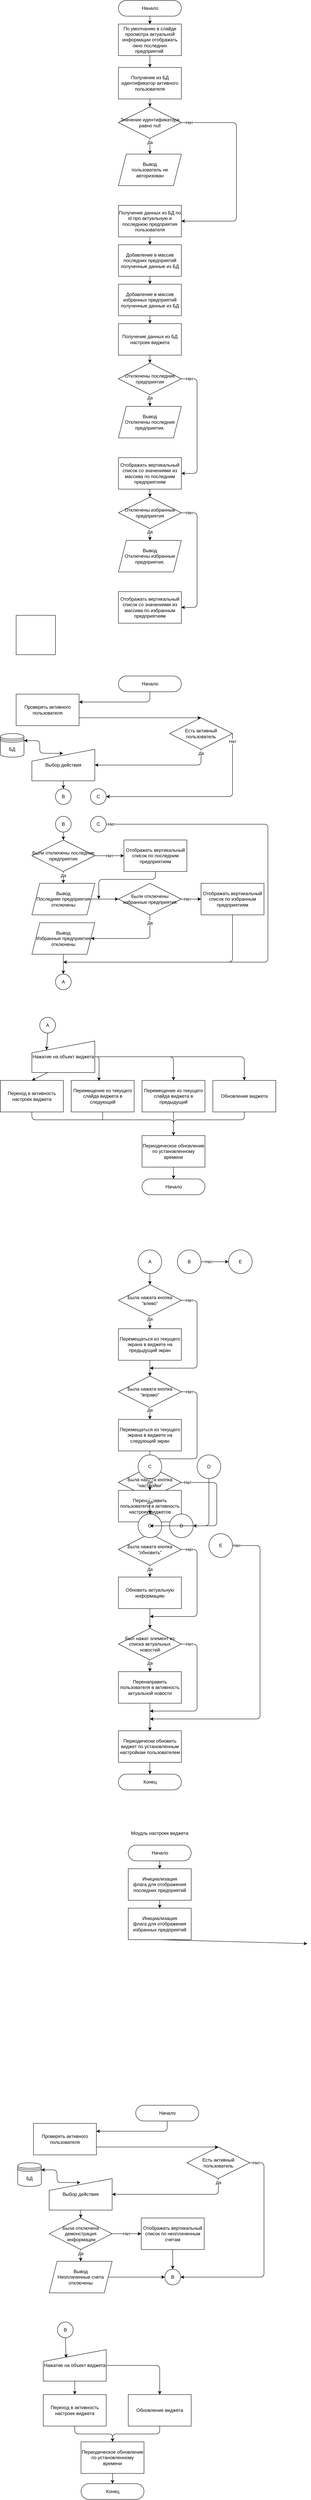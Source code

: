 <mxfile version="14.6.6" type="github">
  <diagram id="v8FJ9KeOEFhYo0yKaHKQ" name="Page-1">
    <mxGraphModel dx="1278" dy="580" grid="1" gridSize="10" guides="1" tooltips="1" connect="1" arrows="1" fold="1" page="1" pageScale="1" pageWidth="827" pageHeight="1169" math="0" shadow="0">
      <root>
        <mxCell id="0" />
        <mxCell id="1" parent="0" />
        <mxCell id="jtxJzJimyHoa9bIYIyS_-1" value="Начало" style="html=1;dashed=0;whitespace=wrap;shape=mxgraph.dfd.start" parent="1" vertex="1">
          <mxGeometry x="320" y="40" width="160" height="40" as="geometry" />
        </mxCell>
        <mxCell id="jtxJzJimyHoa9bIYIyS_-3" value="" style="endArrow=classic;html=1;exitX=0.5;exitY=0.5;exitDx=0;exitDy=20;exitPerimeter=0;entryX=0.5;entryY=0;entryDx=0;entryDy=0;" parent="1" source="jtxJzJimyHoa9bIYIyS_-1" target="jtxJzJimyHoa9bIYIyS_-17" edge="1">
          <mxGeometry width="50" height="50" relative="1" as="geometry">
            <mxPoint x="390" y="220" as="sourcePoint" />
            <mxPoint x="400" y="130" as="targetPoint" />
          </mxGeometry>
        </mxCell>
        <mxCell id="jtxJzJimyHoa9bIYIyS_-4" value="Получение из БД идентификатор активного пользователя" style="rounded=0;whiteSpace=wrap;html=1;" parent="1" vertex="1">
          <mxGeometry x="320" y="210" width="160" height="80" as="geometry" />
        </mxCell>
        <mxCell id="jtxJzJimyHoa9bIYIyS_-5" value="Значение идентификатора равно null" style="rhombus;whiteSpace=wrap;html=1;" parent="1" vertex="1">
          <mxGeometry x="320" y="310" width="160" height="80" as="geometry" />
        </mxCell>
        <mxCell id="jtxJzJimyHoa9bIYIyS_-6" value="" style="endArrow=classic;html=1;exitX=0.5;exitY=1;exitDx=0;exitDy=0;entryX=0.5;entryY=0;entryDx=0;entryDy=0;" parent="1" source="jtxJzJimyHoa9bIYIyS_-4" target="jtxJzJimyHoa9bIYIyS_-5" edge="1">
          <mxGeometry width="50" height="50" relative="1" as="geometry">
            <mxPoint x="390" y="320" as="sourcePoint" />
            <mxPoint x="440" y="270" as="targetPoint" />
          </mxGeometry>
        </mxCell>
        <mxCell id="jtxJzJimyHoa9bIYIyS_-15" value="" style="endArrow=classic;html=1;exitX=0.5;exitY=1;exitDx=0;exitDy=0;entryX=0.5;entryY=0;entryDx=0;entryDy=0;" parent="1" source="jtxJzJimyHoa9bIYIyS_-5" target="jtxJzJimyHoa9bIYIyS_-20" edge="1">
          <mxGeometry relative="1" as="geometry">
            <mxPoint x="460" y="420" as="sourcePoint" />
            <mxPoint x="400" y="430" as="targetPoint" />
          </mxGeometry>
        </mxCell>
        <mxCell id="jtxJzJimyHoa9bIYIyS_-16" value="Да" style="edgeLabel;resizable=0;html=1;align=center;verticalAlign=middle;" parent="jtxJzJimyHoa9bIYIyS_-15" connectable="0" vertex="1">
          <mxGeometry relative="1" as="geometry">
            <mxPoint y="-10" as="offset" />
          </mxGeometry>
        </mxCell>
        <mxCell id="jtxJzJimyHoa9bIYIyS_-17" value="По умолчанию в слайде просмотра актуальной информации отображать окно последних предприятий&amp;nbsp;" style="rounded=0;whiteSpace=wrap;html=1;" parent="1" vertex="1">
          <mxGeometry x="320" y="100" width="160" height="80" as="geometry" />
        </mxCell>
        <mxCell id="jtxJzJimyHoa9bIYIyS_-18" value="" style="endArrow=classic;html=1;exitX=0.5;exitY=1;exitDx=0;exitDy=0;entryX=0.5;entryY=0;entryDx=0;entryDy=0;" parent="1" source="jtxJzJimyHoa9bIYIyS_-17" target="jtxJzJimyHoa9bIYIyS_-4" edge="1">
          <mxGeometry width="50" height="50" relative="1" as="geometry">
            <mxPoint x="390" y="280" as="sourcePoint" />
            <mxPoint x="440" y="230" as="targetPoint" />
          </mxGeometry>
        </mxCell>
        <mxCell id="jtxJzJimyHoa9bIYIyS_-20" value="Вывод&lt;br&gt;пользователь не авторизован" style="shape=parallelogram;perimeter=parallelogramPerimeter;whiteSpace=wrap;html=1;fixedSize=1;" parent="1" vertex="1">
          <mxGeometry x="320" y="430" width="160" height="80" as="geometry" />
        </mxCell>
        <mxCell id="jtxJzJimyHoa9bIYIyS_-21" value="Нет" style="endArrow=classic;html=1;exitX=1;exitY=0.5;exitDx=0;exitDy=0;entryX=1;entryY=0.5;entryDx=0;entryDy=0;" parent="1" source="jtxJzJimyHoa9bIYIyS_-5" target="jtxJzJimyHoa9bIYIyS_-22" edge="1">
          <mxGeometry x="-0.924" width="50" height="50" relative="1" as="geometry">
            <mxPoint x="620" y="330" as="sourcePoint" />
            <mxPoint x="500" y="610" as="targetPoint" />
            <Array as="points">
              <mxPoint x="620" y="350" />
              <mxPoint x="620" y="600" />
            </Array>
            <mxPoint as="offset" />
          </mxGeometry>
        </mxCell>
        <mxCell id="jtxJzJimyHoa9bIYIyS_-22" value="Получение данных из БД по id про актуальную и последнюю предприятия пользователя" style="rounded=0;whiteSpace=wrap;html=1;" parent="1" vertex="1">
          <mxGeometry x="320" y="560" width="160" height="80" as="geometry" />
        </mxCell>
        <mxCell id="jtxJzJimyHoa9bIYIyS_-23" value="Добавление в массив последних предприятий полученные данные из БД" style="rounded=0;whiteSpace=wrap;html=1;" parent="1" vertex="1">
          <mxGeometry x="320" y="660" width="160" height="80" as="geometry" />
        </mxCell>
        <mxCell id="jtxJzJimyHoa9bIYIyS_-24" value="" style="endArrow=classic;html=1;exitX=0.5;exitY=1;exitDx=0;exitDy=0;entryX=0.5;entryY=0;entryDx=0;entryDy=0;" parent="1" source="jtxJzJimyHoa9bIYIyS_-22" target="jtxJzJimyHoa9bIYIyS_-23" edge="1">
          <mxGeometry width="50" height="50" relative="1" as="geometry">
            <mxPoint x="390" y="730" as="sourcePoint" />
            <mxPoint x="440" y="680" as="targetPoint" />
          </mxGeometry>
        </mxCell>
        <mxCell id="jtxJzJimyHoa9bIYIyS_-25" value="Добавление в массив избранных предприятий полученные данные из БД" style="rounded=0;whiteSpace=wrap;html=1;" parent="1" vertex="1">
          <mxGeometry x="320" y="760" width="160" height="80" as="geometry" />
        </mxCell>
        <mxCell id="jtxJzJimyHoa9bIYIyS_-26" value="" style="endArrow=classic;html=1;exitX=0.5;exitY=1;exitDx=0;exitDy=0;entryX=0.5;entryY=0;entryDx=0;entryDy=0;" parent="1" source="jtxJzJimyHoa9bIYIyS_-23" target="jtxJzJimyHoa9bIYIyS_-25" edge="1">
          <mxGeometry width="50" height="50" relative="1" as="geometry">
            <mxPoint x="390" y="730" as="sourcePoint" />
            <mxPoint x="440" y="680" as="targetPoint" />
          </mxGeometry>
        </mxCell>
        <mxCell id="jtxJzJimyHoa9bIYIyS_-27" value="Получение данных из БД настроек виджета" style="rounded=0;whiteSpace=wrap;html=1;" parent="1" vertex="1">
          <mxGeometry x="320" y="860" width="160" height="80" as="geometry" />
        </mxCell>
        <mxCell id="jtxJzJimyHoa9bIYIyS_-28" value="" style="endArrow=classic;html=1;exitX=0.5;exitY=1;exitDx=0;exitDy=0;entryX=0.5;entryY=0;entryDx=0;entryDy=0;" parent="1" source="jtxJzJimyHoa9bIYIyS_-25" target="jtxJzJimyHoa9bIYIyS_-27" edge="1">
          <mxGeometry width="50" height="50" relative="1" as="geometry">
            <mxPoint x="390" y="820" as="sourcePoint" />
            <mxPoint x="440" y="770" as="targetPoint" />
          </mxGeometry>
        </mxCell>
        <mxCell id="jtxJzJimyHoa9bIYIyS_-29" value="Отключены последние предприятия" style="rhombus;whiteSpace=wrap;html=1;" parent="1" vertex="1">
          <mxGeometry x="320" y="960" width="160" height="80" as="geometry" />
        </mxCell>
        <mxCell id="jtxJzJimyHoa9bIYIyS_-30" value="" style="endArrow=classic;html=1;entryX=0.5;entryY=0;entryDx=0;entryDy=0;exitX=0.5;exitY=1;exitDx=0;exitDy=0;" parent="1" source="jtxJzJimyHoa9bIYIyS_-27" target="jtxJzJimyHoa9bIYIyS_-29" edge="1">
          <mxGeometry width="50" height="50" relative="1" as="geometry">
            <mxPoint x="390" y="920" as="sourcePoint" />
            <mxPoint x="440" y="870" as="targetPoint" />
          </mxGeometry>
        </mxCell>
        <mxCell id="jtxJzJimyHoa9bIYIyS_-31" value="Да" style="endArrow=classic;html=1;exitX=0.5;exitY=1;exitDx=0;exitDy=0;entryX=0.5;entryY=0;entryDx=0;entryDy=0;" parent="1" source="jtxJzJimyHoa9bIYIyS_-29" target="jtxJzJimyHoa9bIYIyS_-32" edge="1">
          <mxGeometry x="-0.5" width="50" height="50" relative="1" as="geometry">
            <mxPoint x="390" y="1120" as="sourcePoint" />
            <mxPoint x="400" y="1070" as="targetPoint" />
            <mxPoint as="offset" />
          </mxGeometry>
        </mxCell>
        <mxCell id="jtxJzJimyHoa9bIYIyS_-32" value="Вывод&lt;br&gt;Отключены последние предприятия." style="shape=parallelogram;perimeter=parallelogramPerimeter;whiteSpace=wrap;html=1;fixedSize=1;" parent="1" vertex="1">
          <mxGeometry x="320" y="1070" width="160" height="80" as="geometry" />
        </mxCell>
        <mxCell id="jtxJzJimyHoa9bIYIyS_-34" value="Нет" style="endArrow=classic;html=1;exitX=1;exitY=0.5;exitDx=0;exitDy=0;entryX=1;entryY=0.5;entryDx=0;entryDy=0;" parent="1" source="jtxJzJimyHoa9bIYIyS_-29" target="jtxJzJimyHoa9bIYIyS_-35" edge="1">
          <mxGeometry x="-0.875" width="50" height="50" relative="1" as="geometry">
            <mxPoint x="390" y="1200" as="sourcePoint" />
            <mxPoint x="570" y="1200" as="targetPoint" />
            <Array as="points">
              <mxPoint x="520" y="1000" />
              <mxPoint x="520" y="1240" />
            </Array>
            <mxPoint as="offset" />
          </mxGeometry>
        </mxCell>
        <mxCell id="jtxJzJimyHoa9bIYIyS_-35" value="Отображать вертикальный список со значениями из массива по последним предприятиям" style="rounded=0;whiteSpace=wrap;html=1;" parent="1" vertex="1">
          <mxGeometry x="320" y="1200" width="160" height="80" as="geometry" />
        </mxCell>
        <mxCell id="jtxJzJimyHoa9bIYIyS_-36" value="Отключены избранные предприятия" style="rhombus;whiteSpace=wrap;html=1;" parent="1" vertex="1">
          <mxGeometry x="320" y="1300" width="160" height="80" as="geometry" />
        </mxCell>
        <mxCell id="jtxJzJimyHoa9bIYIyS_-37" value="Да" style="endArrow=classic;html=1;exitX=0.5;exitY=1;exitDx=0;exitDy=0;entryX=0.5;entryY=0;entryDx=0;entryDy=0;" parent="1" source="jtxJzJimyHoa9bIYIyS_-36" target="jtxJzJimyHoa9bIYIyS_-38" edge="1">
          <mxGeometry x="-0.5" width="50" height="50" relative="1" as="geometry">
            <mxPoint x="384" y="1460" as="sourcePoint" />
            <mxPoint x="394" y="1410" as="targetPoint" />
            <mxPoint as="offset" />
          </mxGeometry>
        </mxCell>
        <mxCell id="jtxJzJimyHoa9bIYIyS_-38" value="Вывод&lt;br&gt;Отключены избранные предприятия." style="shape=parallelogram;perimeter=parallelogramPerimeter;whiteSpace=wrap;html=1;fixedSize=1;" parent="1" vertex="1">
          <mxGeometry x="320" y="1410" width="160" height="80" as="geometry" />
        </mxCell>
        <mxCell id="jtxJzJimyHoa9bIYIyS_-39" value="Нет" style="endArrow=classic;html=1;exitX=1;exitY=0.5;exitDx=0;exitDy=0;entryX=1;entryY=0.5;entryDx=0;entryDy=0;" parent="1" source="jtxJzJimyHoa9bIYIyS_-36" target="jtxJzJimyHoa9bIYIyS_-40" edge="1">
          <mxGeometry x="-0.875" width="50" height="50" relative="1" as="geometry">
            <mxPoint x="384" y="1540" as="sourcePoint" />
            <mxPoint x="564" y="1540" as="targetPoint" />
            <Array as="points">
              <mxPoint x="520" y="1340" />
              <mxPoint x="520" y="1580" />
            </Array>
            <mxPoint as="offset" />
          </mxGeometry>
        </mxCell>
        <mxCell id="jtxJzJimyHoa9bIYIyS_-40" value="Отображать вертикальный список со значениями из массива по избранным предприятиям" style="rounded=0;whiteSpace=wrap;html=1;" parent="1" vertex="1">
          <mxGeometry x="320" y="1540" width="160" height="80" as="geometry" />
        </mxCell>
        <mxCell id="jtxJzJimyHoa9bIYIyS_-42" value="" style="endArrow=classic;html=1;exitX=0.5;exitY=1;exitDx=0;exitDy=0;entryX=0.5;entryY=0;entryDx=0;entryDy=0;" parent="1" source="jtxJzJimyHoa9bIYIyS_-35" target="jtxJzJimyHoa9bIYIyS_-36" edge="1">
          <mxGeometry width="50" height="50" relative="1" as="geometry">
            <mxPoint x="390" y="1210" as="sourcePoint" />
            <mxPoint x="440" y="1160" as="targetPoint" />
          </mxGeometry>
        </mxCell>
        <mxCell id="ldOHBHb1seFjtn3JPX3D-1" value="Начало" style="html=1;dashed=0;whitespace=wrap;shape=mxgraph.dfd.start" parent="1" vertex="1">
          <mxGeometry x="320" y="1754" width="160" height="40" as="geometry" />
        </mxCell>
        <mxCell id="ldOHBHb1seFjtn3JPX3D-2" value="" style="endArrow=classic;html=1;exitX=0.5;exitY=0.5;exitDx=0;exitDy=20;exitPerimeter=0;entryX=1;entryY=0.25;entryDx=0;entryDy=0;" parent="1" source="ldOHBHb1seFjtn3JPX3D-1" target="ldOHBHb1seFjtn3JPX3D-3" edge="1">
          <mxGeometry width="50" height="50" relative="1" as="geometry">
            <mxPoint x="390" y="2040" as="sourcePoint" />
            <mxPoint x="400" y="1820" as="targetPoint" />
            <Array as="points">
              <mxPoint x="400" y="1820" />
            </Array>
          </mxGeometry>
        </mxCell>
        <mxCell id="ldOHBHb1seFjtn3JPX3D-3" value="Проверять активного пользователя" style="rounded=0;whiteSpace=wrap;html=1;" parent="1" vertex="1">
          <mxGeometry x="60" y="1800" width="160" height="80" as="geometry" />
        </mxCell>
        <mxCell id="ldOHBHb1seFjtn3JPX3D-4" value="Есть активный пользователь" style="rhombus;whiteSpace=wrap;html=1;" parent="1" vertex="1">
          <mxGeometry x="450" y="1860" width="160" height="80" as="geometry" />
        </mxCell>
        <mxCell id="ldOHBHb1seFjtn3JPX3D-5" value="" style="endArrow=classic;html=1;exitX=1;exitY=0.75;exitDx=0;exitDy=0;entryX=0.5;entryY=0;entryDx=0;entryDy=0;" parent="1" source="ldOHBHb1seFjtn3JPX3D-3" target="ldOHBHb1seFjtn3JPX3D-4" edge="1">
          <mxGeometry width="50" height="50" relative="1" as="geometry">
            <mxPoint x="350" y="2020" as="sourcePoint" />
            <mxPoint x="400" y="1970" as="targetPoint" />
          </mxGeometry>
        </mxCell>
        <mxCell id="ldOHBHb1seFjtn3JPX3D-6" value="Да" style="endArrow=classic;html=1;exitX=0.5;exitY=1;exitDx=0;exitDy=0;entryX=1;entryY=0.5;entryDx=0;entryDy=0;" parent="1" source="ldOHBHb1seFjtn3JPX3D-4" target="ldOHBHb1seFjtn3JPX3D-86" edge="1">
          <mxGeometry x="-0.935" width="50" height="50" relative="1" as="geometry">
            <mxPoint x="350" y="2120" as="sourcePoint" />
            <mxPoint x="530" y="1970" as="targetPoint" />
            <Array as="points">
              <mxPoint x="530" y="1980" />
            </Array>
            <mxPoint as="offset" />
          </mxGeometry>
        </mxCell>
        <mxCell id="ldOHBHb1seFjtn3JPX3D-14" value="Была нажата кнопка &quot;влево&quot;" style="rhombus;whiteSpace=wrap;html=1;" parent="1" vertex="1">
          <mxGeometry x="320" y="3298" width="160" height="80" as="geometry" />
        </mxCell>
        <mxCell id="ldOHBHb1seFjtn3JPX3D-17" value="Да" style="endArrow=classic;html=1;exitX=0.5;exitY=1;exitDx=0;exitDy=0;entryX=0.5;entryY=0;entryDx=0;entryDy=0;" parent="1" source="ldOHBHb1seFjtn3JPX3D-14" target="ldOHBHb1seFjtn3JPX3D-18" edge="1">
          <mxGeometry x="-0.6" width="50" height="50" relative="1" as="geometry">
            <mxPoint x="410" y="3280" as="sourcePoint" />
            <mxPoint x="400" y="3410" as="targetPoint" />
            <mxPoint as="offset" />
          </mxGeometry>
        </mxCell>
        <mxCell id="ldOHBHb1seFjtn3JPX3D-18" value="Перемещаться из текущего экрана в виджете на предыдущий экран" style="rounded=0;whiteSpace=wrap;html=1;" parent="1" vertex="1">
          <mxGeometry x="320" y="3410" width="160" height="80" as="geometry" />
        </mxCell>
        <mxCell id="ldOHBHb1seFjtn3JPX3D-20" value="Нет" style="endArrow=classic;html=1;exitX=1;exitY=0.5;exitDx=0;exitDy=0;" parent="1" source="ldOHBHb1seFjtn3JPX3D-14" edge="1">
          <mxGeometry x="-0.883" width="50" height="50" relative="1" as="geometry">
            <mxPoint x="350" y="3610" as="sourcePoint" />
            <mxPoint x="400" y="3510" as="targetPoint" />
            <Array as="points">
              <mxPoint x="520" y="3338" />
              <mxPoint x="520" y="3510" />
            </Array>
            <mxPoint as="offset" />
          </mxGeometry>
        </mxCell>
        <mxCell id="ldOHBHb1seFjtn3JPX3D-21" value="" style="endArrow=classic;html=1;exitX=0.5;exitY=1;exitDx=0;exitDy=0;entryX=0.5;entryY=0;entryDx=0;entryDy=0;" parent="1" source="ldOHBHb1seFjtn3JPX3D-18" target="ldOHBHb1seFjtn3JPX3D-22" edge="1">
          <mxGeometry width="50" height="50" relative="1" as="geometry">
            <mxPoint x="350" y="3610" as="sourcePoint" />
            <mxPoint x="400" y="3540" as="targetPoint" />
          </mxGeometry>
        </mxCell>
        <mxCell id="ldOHBHb1seFjtn3JPX3D-22" value="Была нажата кнопка &quot;вправо&quot;" style="rhombus;whiteSpace=wrap;html=1;" parent="1" vertex="1">
          <mxGeometry x="320" y="3530" width="160" height="80" as="geometry" />
        </mxCell>
        <mxCell id="ldOHBHb1seFjtn3JPX3D-23" value="Да" style="endArrow=classic;html=1;exitX=0.5;exitY=1;exitDx=0;exitDy=0;entryX=0.5;entryY=0;entryDx=0;entryDy=0;" parent="1" source="ldOHBHb1seFjtn3JPX3D-22" target="ldOHBHb1seFjtn3JPX3D-24" edge="1">
          <mxGeometry x="-0.6" width="50" height="50" relative="1" as="geometry">
            <mxPoint x="410" y="3388" as="sourcePoint" />
            <mxPoint x="400" y="3640" as="targetPoint" />
            <mxPoint as="offset" />
          </mxGeometry>
        </mxCell>
        <mxCell id="ldOHBHb1seFjtn3JPX3D-24" value="Перемещаться из текущего экрана в виджете на следующий экран" style="rounded=0;whiteSpace=wrap;html=1;" parent="1" vertex="1">
          <mxGeometry x="320" y="3640" width="160" height="80" as="geometry" />
        </mxCell>
        <mxCell id="ldOHBHb1seFjtn3JPX3D-25" value="Нет" style="endArrow=classic;html=1;exitX=1;exitY=0.5;exitDx=0;exitDy=0;" parent="1" source="ldOHBHb1seFjtn3JPX3D-22" edge="1">
          <mxGeometry x="-0.883" width="50" height="50" relative="1" as="geometry">
            <mxPoint x="494" y="3690" as="sourcePoint" />
            <mxPoint x="400" y="3740" as="targetPoint" />
            <Array as="points">
              <mxPoint x="520" y="3570" />
              <mxPoint x="520" y="3740" />
            </Array>
            <mxPoint as="offset" />
          </mxGeometry>
        </mxCell>
        <mxCell id="ldOHBHb1seFjtn3JPX3D-26" value="" style="endArrow=classic;html=1;exitX=0.5;exitY=1;exitDx=0;exitDy=0;entryX=0.5;entryY=0;entryDx=0;entryDy=0;" parent="1" source="ldOHBHb1seFjtn3JPX3D-24" target="ldOHBHb1seFjtn3JPX3D-27" edge="1">
          <mxGeometry width="50" height="50" relative="1" as="geometry">
            <mxPoint x="414" y="3830" as="sourcePoint" />
            <mxPoint x="400" y="3760" as="targetPoint" />
          </mxGeometry>
        </mxCell>
        <mxCell id="ldOHBHb1seFjtn3JPX3D-27" value="Была нажата кнопка &quot;настройки&quot;" style="rhombus;whiteSpace=wrap;html=1;" parent="1" vertex="1">
          <mxGeometry x="320" y="3760" width="160" height="80" as="geometry" />
        </mxCell>
        <mxCell id="ldOHBHb1seFjtn3JPX3D-28" value="Да" style="endArrow=classic;html=1;entryX=0.5;entryY=0;entryDx=0;entryDy=0;exitX=0.5;exitY=1;exitDx=0;exitDy=0;" parent="1" source="ldOHBHb1seFjtn3JPX3D-71" target="ldOHBHb1seFjtn3JPX3D-29" edge="1">
          <mxGeometry x="-0.5" width="50" height="50" relative="1" as="geometry">
            <mxPoint x="400" y="3750" as="sourcePoint" />
            <mxPoint x="400" y="3600" as="targetPoint" />
            <mxPoint as="offset" />
          </mxGeometry>
        </mxCell>
        <mxCell id="ldOHBHb1seFjtn3JPX3D-29" value="Перенаправить пользователя в активность настроек виджетов" style="rounded=0;whiteSpace=wrap;html=1;" parent="1" vertex="1">
          <mxGeometry x="320" y="3820" width="160" height="80" as="geometry" />
        </mxCell>
        <mxCell id="ldOHBHb1seFjtn3JPX3D-30" value="Нет" style="endArrow=classic;html=1;exitX=1;exitY=0.5;exitDx=0;exitDy=0;entryX=1;entryY=0.5;entryDx=0;entryDy=0;" parent="1" source="ldOHBHb1seFjtn3JPX3D-27" target="ldOHBHb1seFjtn3JPX3D-70" edge="1">
          <mxGeometry x="-0.879" width="50" height="50" relative="1" as="geometry">
            <mxPoint x="350" y="4030" as="sourcePoint" />
            <mxPoint x="560" y="3980" as="targetPoint" />
            <Array as="points">
              <mxPoint x="570" y="3800" />
              <mxPoint x="570" y="3910" />
            </Array>
            <mxPoint as="offset" />
          </mxGeometry>
        </mxCell>
        <mxCell id="ldOHBHb1seFjtn3JPX3D-33" value="Была нажата кнопка &quot;обновить&quot;" style="rhombus;whiteSpace=wrap;html=1;" parent="1" vertex="1">
          <mxGeometry x="320" y="3930" width="160" height="80" as="geometry" />
        </mxCell>
        <mxCell id="ldOHBHb1seFjtn3JPX3D-34" value="Да" style="endArrow=classic;html=1;exitX=0.5;exitY=1;exitDx=0;exitDy=0;entryX=0.5;entryY=0;entryDx=0;entryDy=0;" parent="1" source="ldOHBHb1seFjtn3JPX3D-33" target="ldOHBHb1seFjtn3JPX3D-35" edge="1">
          <mxGeometry x="-0.333" width="50" height="50" relative="1" as="geometry">
            <mxPoint x="350" y="4060" as="sourcePoint" />
            <mxPoint x="400" y="4060" as="targetPoint" />
            <mxPoint as="offset" />
          </mxGeometry>
        </mxCell>
        <mxCell id="ldOHBHb1seFjtn3JPX3D-35" value="Обновить актуальную информацию" style="rounded=0;whiteSpace=wrap;html=1;" parent="1" vertex="1">
          <mxGeometry x="320" y="4040" width="160" height="80" as="geometry" />
        </mxCell>
        <mxCell id="ldOHBHb1seFjtn3JPX3D-36" value="" style="endArrow=classic;html=1;exitX=0.5;exitY=1;exitDx=0;exitDy=0;entryX=0.5;entryY=0;entryDx=0;entryDy=0;" parent="1" source="ldOHBHb1seFjtn3JPX3D-35" target="ldOHBHb1seFjtn3JPX3D-38" edge="1">
          <mxGeometry width="50" height="50" relative="1" as="geometry">
            <mxPoint x="350" y="4170" as="sourcePoint" />
            <mxPoint x="400" y="4170" as="targetPoint" />
          </mxGeometry>
        </mxCell>
        <mxCell id="ldOHBHb1seFjtn3JPX3D-37" value="Нет" style="endArrow=classic;html=1;exitX=1;exitY=0.5;exitDx=0;exitDy=0;" parent="1" source="ldOHBHb1seFjtn3JPX3D-33" edge="1">
          <mxGeometry x="-0.879" width="50" height="50" relative="1" as="geometry">
            <mxPoint x="590" y="4105" as="sourcePoint" />
            <mxPoint x="400" y="4140" as="targetPoint" />
            <Array as="points">
              <mxPoint x="520" y="3970" />
              <mxPoint x="520" y="4140" />
            </Array>
            <mxPoint as="offset" />
          </mxGeometry>
        </mxCell>
        <mxCell id="ldOHBHb1seFjtn3JPX3D-38" value="Был нажат элемент из списка актуальных новостей" style="rhombus;whiteSpace=wrap;html=1;" parent="1" vertex="1">
          <mxGeometry x="320" y="4170" width="160" height="80" as="geometry" />
        </mxCell>
        <mxCell id="ldOHBHb1seFjtn3JPX3D-39" value="Да" style="endArrow=classic;html=1;exitX=0.5;exitY=1;exitDx=0;exitDy=0;entryX=0.5;entryY=0;entryDx=0;entryDy=0;" parent="1" source="ldOHBHb1seFjtn3JPX3D-38" target="ldOHBHb1seFjtn3JPX3D-40" edge="1">
          <mxGeometry x="-0.5" width="50" height="50" relative="1" as="geometry">
            <mxPoint x="350" y="4260" as="sourcePoint" />
            <mxPoint x="400" y="4290" as="targetPoint" />
            <mxPoint as="offset" />
          </mxGeometry>
        </mxCell>
        <mxCell id="ldOHBHb1seFjtn3JPX3D-40" value="Перенаправить пользователя в активность актуальной новости" style="rounded=0;whiteSpace=wrap;html=1;" parent="1" vertex="1">
          <mxGeometry x="320" y="4280" width="160" height="80" as="geometry" />
        </mxCell>
        <mxCell id="ldOHBHb1seFjtn3JPX3D-41" value="" style="endArrow=classic;html=1;exitX=0.5;exitY=1;exitDx=0;exitDy=0;entryX=0.5;entryY=0;entryDx=0;entryDy=0;" parent="1" source="ldOHBHb1seFjtn3JPX3D-40" target="ldOHBHb1seFjtn3JPX3D-44" edge="1">
          <mxGeometry width="50" height="50" relative="1" as="geometry">
            <mxPoint x="350" y="4330" as="sourcePoint" />
            <mxPoint x="400" y="4430" as="targetPoint" />
          </mxGeometry>
        </mxCell>
        <mxCell id="ldOHBHb1seFjtn3JPX3D-42" value="Нет" style="endArrow=classic;html=1;exitX=1;exitY=0.5;exitDx=0;exitDy=0;" parent="1" source="ldOHBHb1seFjtn3JPX3D-38" edge="1">
          <mxGeometry x="-0.879" width="50" height="50" relative="1" as="geometry">
            <mxPoint x="590" y="4300" as="sourcePoint" />
            <mxPoint x="400" y="4380" as="targetPoint" />
            <Array as="points">
              <mxPoint x="520" y="4210" />
              <mxPoint x="520" y="4380" />
            </Array>
            <mxPoint as="offset" />
          </mxGeometry>
        </mxCell>
        <mxCell id="ldOHBHb1seFjtn3JPX3D-43" value="Нет" style="endArrow=classic;html=1;exitX=1;exitY=0.5;exitDx=0;exitDy=0;" parent="1" source="ldOHBHb1seFjtn3JPX3D-75" edge="1">
          <mxGeometry x="-0.974" width="50" height="50" relative="1" as="geometry">
            <mxPoint x="540" y="3920" as="sourcePoint" />
            <mxPoint x="400" y="4400" as="targetPoint" />
            <Array as="points">
              <mxPoint x="680" y="3960" />
              <mxPoint x="680" y="4400" />
            </Array>
            <mxPoint as="offset" />
          </mxGeometry>
        </mxCell>
        <mxCell id="ldOHBHb1seFjtn3JPX3D-44" value="Периодически обновить виджет по установленным настройкам пользователем" style="rounded=0;whiteSpace=wrap;html=1;" parent="1" vertex="1">
          <mxGeometry x="320" y="4430" width="160" height="80" as="geometry" />
        </mxCell>
        <mxCell id="ldOHBHb1seFjtn3JPX3D-45" value="" style="endArrow=classic;html=1;exitX=0.5;exitY=1;exitDx=0;exitDy=0;entryX=0.5;entryY=0.5;entryDx=0;entryDy=-20;entryPerimeter=0;" parent="1" source="ldOHBHb1seFjtn3JPX3D-44" target="ldOHBHb1seFjtn3JPX3D-46" edge="1">
          <mxGeometry width="50" height="50" relative="1" as="geometry">
            <mxPoint x="400" y="4520" as="sourcePoint" />
            <mxPoint x="400" y="4550" as="targetPoint" />
          </mxGeometry>
        </mxCell>
        <mxCell id="ldOHBHb1seFjtn3JPX3D-46" value="Конец" style="html=1;dashed=0;whitespace=wrap;shape=mxgraph.dfd.start" parent="1" vertex="1">
          <mxGeometry x="320" y="4540" width="160" height="40" as="geometry" />
        </mxCell>
        <mxCell id="ldOHBHb1seFjtn3JPX3D-48" value="A" style="ellipse;whiteSpace=wrap;html=1;" parent="1" vertex="1">
          <mxGeometry x="370" y="3210" width="60" height="60" as="geometry" />
        </mxCell>
        <mxCell id="ldOHBHb1seFjtn3JPX3D-49" value="" style="endArrow=classic;html=1;entryX=0.5;entryY=0;entryDx=0;entryDy=0;exitX=0.5;exitY=1;exitDx=0;exitDy=0;" parent="1" source="ldOHBHb1seFjtn3JPX3D-48" target="ldOHBHb1seFjtn3JPX3D-14" edge="1">
          <mxGeometry width="50" height="50" relative="1" as="geometry">
            <mxPoint x="280" y="3120" as="sourcePoint" />
            <mxPoint x="330" y="3070" as="targetPoint" />
          </mxGeometry>
        </mxCell>
        <mxCell id="ldOHBHb1seFjtn3JPX3D-52" value="B" style="ellipse;whiteSpace=wrap;html=1;" parent="1" vertex="1">
          <mxGeometry x="470" y="3210" width="60" height="60" as="geometry" />
        </mxCell>
        <mxCell id="ldOHBHb1seFjtn3JPX3D-55" value="" style="endArrow=classic;html=1;exitX=0.5;exitY=1;exitDx=0;exitDy=0;entryX=0.5;entryY=0;entryDx=0;entryDy=0;" parent="1" source="ldOHBHb1seFjtn3JPX3D-29" target="ldOHBHb1seFjtn3JPX3D-33" edge="1">
          <mxGeometry width="50" height="50" relative="1" as="geometry">
            <mxPoint x="300" y="3740" as="sourcePoint" />
            <mxPoint x="400" y="3720" as="targetPoint" />
          </mxGeometry>
        </mxCell>
        <mxCell id="ldOHBHb1seFjtn3JPX3D-62" value="" style="whiteSpace=wrap;html=1;aspect=fixed;" parent="1" vertex="1">
          <mxGeometry x="60" y="1600" width="100" height="100" as="geometry" />
        </mxCell>
        <mxCell id="ldOHBHb1seFjtn3JPX3D-68" value="Да" style="endArrow=classic;html=1;exitX=0.5;exitY=1;exitDx=0;exitDy=0;entryX=0.5;entryY=0;entryDx=0;entryDy=0;" parent="1" source="ldOHBHb1seFjtn3JPX3D-27" target="ldOHBHb1seFjtn3JPX3D-69" edge="1">
          <mxGeometry x="-0.5" width="50" height="50" relative="1" as="geometry">
            <mxPoint x="530" y="4020" as="sourcePoint" />
            <mxPoint x="400" y="3870" as="targetPoint" />
            <mxPoint y="-1" as="offset" />
          </mxGeometry>
        </mxCell>
        <mxCell id="ldOHBHb1seFjtn3JPX3D-69" value="C" style="ellipse;whiteSpace=wrap;html=1;" parent="1" vertex="1">
          <mxGeometry x="370" y="3880" width="60" height="60" as="geometry" />
        </mxCell>
        <mxCell id="ldOHBHb1seFjtn3JPX3D-70" value="D" style="ellipse;whiteSpace=wrap;html=1;" parent="1" vertex="1">
          <mxGeometry x="450" y="3880" width="60" height="60" as="geometry" />
        </mxCell>
        <mxCell id="ldOHBHb1seFjtn3JPX3D-71" value="C" style="ellipse;whiteSpace=wrap;html=1;" parent="1" vertex="1">
          <mxGeometry x="370" y="3730" width="60" height="60" as="geometry" />
        </mxCell>
        <mxCell id="ldOHBHb1seFjtn3JPX3D-72" value="D" style="ellipse;whiteSpace=wrap;html=1;" parent="1" vertex="1">
          <mxGeometry x="520" y="3730" width="60" height="60" as="geometry" />
        </mxCell>
        <mxCell id="ldOHBHb1seFjtn3JPX3D-73" value="" style="endArrow=classic;html=1;exitX=0.5;exitY=1;exitDx=0;exitDy=0;" parent="1" source="ldOHBHb1seFjtn3JPX3D-72" edge="1">
          <mxGeometry width="50" height="50" relative="1" as="geometry">
            <mxPoint x="530" y="3820" as="sourcePoint" />
            <mxPoint x="400" y="3910" as="targetPoint" />
            <Array as="points">
              <mxPoint x="550" y="3910" />
            </Array>
          </mxGeometry>
        </mxCell>
        <mxCell id="ldOHBHb1seFjtn3JPX3D-74" value="E" style="ellipse;whiteSpace=wrap;html=1;" parent="1" vertex="1">
          <mxGeometry x="600" y="3210" width="60" height="60" as="geometry" />
        </mxCell>
        <mxCell id="ldOHBHb1seFjtn3JPX3D-75" value="E" style="ellipse;whiteSpace=wrap;html=1;" parent="1" vertex="1">
          <mxGeometry x="550" y="3930" width="60" height="60" as="geometry" />
        </mxCell>
        <mxCell id="ldOHBHb1seFjtn3JPX3D-77" value="Нет" style="endArrow=classic;html=1;exitX=1;exitY=0.5;exitDx=0;exitDy=0;entryX=0;entryY=0.5;entryDx=0;entryDy=0;" parent="1" source="ldOHBHb1seFjtn3JPX3D-52" target="ldOHBHb1seFjtn3JPX3D-74" edge="1">
          <mxGeometry x="-0.429" width="50" height="50" relative="1" as="geometry">
            <mxPoint x="530" y="3120" as="sourcePoint" />
            <mxPoint x="580" y="3070" as="targetPoint" />
            <mxPoint as="offset" />
          </mxGeometry>
        </mxCell>
        <mxCell id="ldOHBHb1seFjtn3JPX3D-78" value="Моудль настроек виджета" style="text;html=1;strokeColor=none;fillColor=none;align=center;verticalAlign=middle;whiteSpace=wrap;rounded=0;" parent="1" vertex="1">
          <mxGeometry x="300" y="4680" width="250" height="20" as="geometry" />
        </mxCell>
        <mxCell id="ldOHBHb1seFjtn3JPX3D-79" value="Начало" style="html=1;dashed=0;whitespace=wrap;shape=mxgraph.dfd.start" parent="1" vertex="1">
          <mxGeometry x="345" y="4720" width="160" height="40" as="geometry" />
        </mxCell>
        <mxCell id="ldOHBHb1seFjtn3JPX3D-80" value="" style="endArrow=classic;html=1;exitX=0.5;exitY=0.5;exitDx=0;exitDy=20;exitPerimeter=0;entryX=0.5;entryY=0;entryDx=0;entryDy=0;" parent="1" source="ldOHBHb1seFjtn3JPX3D-79" target="ldOHBHb1seFjtn3JPX3D-81" edge="1">
          <mxGeometry width="50" height="50" relative="1" as="geometry">
            <mxPoint x="425" y="4870" as="sourcePoint" />
            <mxPoint x="425" y="4790" as="targetPoint" />
          </mxGeometry>
        </mxCell>
        <mxCell id="ldOHBHb1seFjtn3JPX3D-81" value="Инициализация&lt;br&gt;флага для отображения последних предприятий" style="rounded=0;whiteSpace=wrap;html=1;" parent="1" vertex="1">
          <mxGeometry x="345" y="4780" width="160" height="80" as="geometry" />
        </mxCell>
        <mxCell id="ldOHBHb1seFjtn3JPX3D-82" value="Инициализация&lt;br&gt;флага для отображения избранных предприятий" style="rounded=0;whiteSpace=wrap;html=1;" parent="1" vertex="1">
          <mxGeometry x="345" y="4880" width="160" height="80" as="geometry" />
        </mxCell>
        <mxCell id="ldOHBHb1seFjtn3JPX3D-83" value="" style="endArrow=classic;html=1;exitX=0.5;exitY=1;exitDx=0;exitDy=0;entryX=0.5;entryY=0;entryDx=0;entryDy=0;" parent="1" source="ldOHBHb1seFjtn3JPX3D-81" target="ldOHBHb1seFjtn3JPX3D-82" edge="1">
          <mxGeometry width="50" height="50" relative="1" as="geometry">
            <mxPoint x="400" y="4950" as="sourcePoint" />
            <mxPoint x="450" y="4900" as="targetPoint" />
          </mxGeometry>
        </mxCell>
        <mxCell id="ldOHBHb1seFjtn3JPX3D-84" value="" style="endArrow=classic;html=1;exitX=0.5;exitY=1;exitDx=0;exitDy=0;" parent="1" source="ldOHBHb1seFjtn3JPX3D-82" edge="1">
          <mxGeometry width="50" height="50" relative="1" as="geometry">
            <mxPoint x="400" y="5030" as="sourcePoint" />
            <mxPoint x="800" y="4970" as="targetPoint" />
          </mxGeometry>
        </mxCell>
        <mxCell id="ldOHBHb1seFjtn3JPX3D-85" value="БД" style="shape=datastore;whiteSpace=wrap;html=1;" parent="1" vertex="1">
          <mxGeometry x="20" y="1900" width="60" height="60" as="geometry" />
        </mxCell>
        <mxCell id="ldOHBHb1seFjtn3JPX3D-86" value="Выбор действия" style="shape=manualInput;whiteSpace=wrap;html=1;" parent="1" vertex="1">
          <mxGeometry x="100" y="1940" width="160" height="80" as="geometry" />
        </mxCell>
        <mxCell id="ldOHBHb1seFjtn3JPX3D-87" value="" style="endArrow=classic;startArrow=classic;html=1;exitX=1;exitY=0.3;exitDx=0;exitDy=0;entryX=0.496;entryY=0.128;entryDx=0;entryDy=0;entryPerimeter=0;" parent="1" source="ldOHBHb1seFjtn3JPX3D-85" target="ldOHBHb1seFjtn3JPX3D-86" edge="1">
          <mxGeometry width="50" height="50" relative="1" as="geometry">
            <mxPoint x="400" y="1930" as="sourcePoint" />
            <mxPoint x="450" y="1880" as="targetPoint" />
            <Array as="points">
              <mxPoint x="120" y="1918" />
              <mxPoint x="120" y="1950" />
            </Array>
          </mxGeometry>
        </mxCell>
        <mxCell id="ldOHBHb1seFjtn3JPX3D-88" value="Были отключены последние предприятия" style="rhombus;whiteSpace=wrap;html=1;" parent="1" vertex="1">
          <mxGeometry x="100" y="2170" width="160" height="80" as="geometry" />
        </mxCell>
        <mxCell id="ldOHBHb1seFjtn3JPX3D-89" value="" style="endArrow=classic;html=1;exitX=0.5;exitY=1;exitDx=0;exitDy=0;entryX=0.5;entryY=0;entryDx=0;entryDy=0;" parent="1" source="ldOHBHb1seFjtn3JPX3D-86" target="tdPUAopEQ5g_FfPMPx0L-6" edge="1">
          <mxGeometry width="50" height="50" relative="1" as="geometry">
            <mxPoint x="400" y="2030" as="sourcePoint" />
            <mxPoint x="180" y="2050" as="targetPoint" />
          </mxGeometry>
        </mxCell>
        <mxCell id="ldOHBHb1seFjtn3JPX3D-90" value="Нет" style="endArrow=classic;html=1;exitX=1;exitY=0.5;exitDx=0;exitDy=0;entryX=0;entryY=0.5;entryDx=0;entryDy=0;" parent="1" source="ldOHBHb1seFjtn3JPX3D-88" target="ldOHBHb1seFjtn3JPX3D-91" edge="1">
          <mxGeometry width="50" height="50" relative="1" as="geometry">
            <mxPoint x="400" y="2190" as="sourcePoint" />
            <mxPoint x="450" y="2140" as="targetPoint" />
          </mxGeometry>
        </mxCell>
        <mxCell id="ldOHBHb1seFjtn3JPX3D-91" value="Отображать вертикальный список по последним предприятиям" style="rounded=0;whiteSpace=wrap;html=1;" parent="1" vertex="1">
          <mxGeometry x="334" y="2170" width="160" height="80" as="geometry" />
        </mxCell>
        <mxCell id="ldOHBHb1seFjtn3JPX3D-92" value="Да" style="endArrow=classic;html=1;exitX=0.5;exitY=1;exitDx=0;exitDy=0;" parent="1" source="ldOHBHb1seFjtn3JPX3D-88" target="ldOHBHb1seFjtn3JPX3D-93" edge="1">
          <mxGeometry x="-0.333" width="50" height="50" relative="1" as="geometry">
            <mxPoint x="400" y="2280" as="sourcePoint" />
            <mxPoint x="180" y="2280" as="targetPoint" />
            <mxPoint as="offset" />
          </mxGeometry>
        </mxCell>
        <mxCell id="ldOHBHb1seFjtn3JPX3D-93" value="Вывод&lt;br&gt;Последние предприятия отключены" style="shape=parallelogram;perimeter=parallelogramPerimeter;whiteSpace=wrap;html=1;fixedSize=1;" parent="1" vertex="1">
          <mxGeometry x="100" y="2280" width="160" height="80" as="geometry" />
        </mxCell>
        <mxCell id="ldOHBHb1seFjtn3JPX3D-94" value="" style="endArrow=classic;html=1;exitX=1;exitY=0.5;exitDx=0;exitDy=0;entryX=0;entryY=0.5;entryDx=0;entryDy=0;" parent="1" source="ldOHBHb1seFjtn3JPX3D-93" target="ldOHBHb1seFjtn3JPX3D-96" edge="1">
          <mxGeometry width="50" height="50" relative="1" as="geometry">
            <mxPoint x="400" y="2260" as="sourcePoint" />
            <mxPoint x="310" y="2320" as="targetPoint" />
          </mxGeometry>
        </mxCell>
        <mxCell id="ldOHBHb1seFjtn3JPX3D-95" value="" style="endArrow=classic;html=1;exitX=0.5;exitY=1;exitDx=0;exitDy=0;" parent="1" source="ldOHBHb1seFjtn3JPX3D-91" edge="1">
          <mxGeometry width="50" height="50" relative="1" as="geometry">
            <mxPoint x="400" y="2260" as="sourcePoint" />
            <mxPoint x="270" y="2320" as="targetPoint" />
            <Array as="points">
              <mxPoint x="414" y="2270" />
              <mxPoint x="270" y="2270" />
            </Array>
          </mxGeometry>
        </mxCell>
        <mxCell id="ldOHBHb1seFjtn3JPX3D-96" value="Были отключены избранные предприятия" style="rhombus;whiteSpace=wrap;html=1;" parent="1" vertex="1">
          <mxGeometry x="320" y="2280" width="160" height="80" as="geometry" />
        </mxCell>
        <mxCell id="ldOHBHb1seFjtn3JPX3D-97" value="Нет" style="endArrow=classic;html=1;exitX=1;exitY=0.5;exitDx=0;exitDy=0;entryX=0;entryY=0.5;entryDx=0;entryDy=0;" parent="1" source="ldOHBHb1seFjtn3JPX3D-96" target="ldOHBHb1seFjtn3JPX3D-98" edge="1">
          <mxGeometry x="-0.429" width="50" height="50" relative="1" as="geometry">
            <mxPoint x="530" y="2330" as="sourcePoint" />
            <mxPoint x="550" y="2320" as="targetPoint" />
            <mxPoint as="offset" />
          </mxGeometry>
        </mxCell>
        <mxCell id="ldOHBHb1seFjtn3JPX3D-98" value="Отображать вертикальный список по избранным предприятиям" style="rounded=0;whiteSpace=wrap;html=1;" parent="1" vertex="1">
          <mxGeometry x="530" y="2280" width="160" height="80" as="geometry" />
        </mxCell>
        <mxCell id="ldOHBHb1seFjtn3JPX3D-99" value="Да" style="endArrow=classic;html=1;exitX=0.5;exitY=1;exitDx=0;exitDy=0;entryX=1;entryY=0.5;entryDx=0;entryDy=0;" parent="1" source="ldOHBHb1seFjtn3JPX3D-96" target="ldOHBHb1seFjtn3JPX3D-101" edge="1">
          <mxGeometry x="-0.809" width="50" height="50" relative="1" as="geometry">
            <mxPoint x="400" y="2410" as="sourcePoint" />
            <mxPoint x="400" y="2400" as="targetPoint" />
            <Array as="points">
              <mxPoint x="400" y="2420" />
            </Array>
            <mxPoint as="offset" />
          </mxGeometry>
        </mxCell>
        <mxCell id="ldOHBHb1seFjtn3JPX3D-100" value="" style="endArrow=classic;html=1;exitX=0.5;exitY=1;exitDx=0;exitDy=0;" parent="1" source="ldOHBHb1seFjtn3JPX3D-98" edge="1">
          <mxGeometry width="50" height="50" relative="1" as="geometry">
            <mxPoint x="400" y="2410" as="sourcePoint" />
            <mxPoint x="180" y="2480" as="targetPoint" />
            <Array as="points">
              <mxPoint x="610" y="2480" />
            </Array>
          </mxGeometry>
        </mxCell>
        <mxCell id="ldOHBHb1seFjtn3JPX3D-101" value="Вывод&lt;br&gt;Избранные предприятия отключены" style="shape=parallelogram;perimeter=parallelogramPerimeter;whiteSpace=wrap;html=1;fixedSize=1;" parent="1" vertex="1">
          <mxGeometry x="100" y="2380" width="160" height="80" as="geometry" />
        </mxCell>
        <mxCell id="ldOHBHb1seFjtn3JPX3D-102" value="" style="endArrow=classic;html=1;exitX=0.5;exitY=1;exitDx=0;exitDy=0;entryX=0.5;entryY=0;entryDx=0;entryDy=0;" parent="1" source="ldOHBHb1seFjtn3JPX3D-101" target="tdPUAopEQ5g_FfPMPx0L-2" edge="1">
          <mxGeometry width="50" height="50" relative="1" as="geometry">
            <mxPoint x="400" y="2410" as="sourcePoint" />
            <mxPoint x="180" y="2510" as="targetPoint" />
          </mxGeometry>
        </mxCell>
        <mxCell id="ldOHBHb1seFjtn3JPX3D-103" value="Нажатие на объект виджета" style="shape=manualInput;whiteSpace=wrap;html=1;" parent="1" vertex="1">
          <mxGeometry x="100" y="2680" width="160" height="80" as="geometry" />
        </mxCell>
        <mxCell id="ldOHBHb1seFjtn3JPX3D-104" value="Переход в активность настроек виджета" style="rounded=0;whiteSpace=wrap;html=1;" parent="1" vertex="1">
          <mxGeometry x="20" y="2780" width="160" height="80" as="geometry" />
        </mxCell>
        <mxCell id="ldOHBHb1seFjtn3JPX3D-105" value="" style="endArrow=classic;html=1;exitX=0.25;exitY=1;exitDx=0;exitDy=0;entryX=0.5;entryY=0;entryDx=0;entryDy=0;" parent="1" source="ldOHBHb1seFjtn3JPX3D-103" target="ldOHBHb1seFjtn3JPX3D-104" edge="1">
          <mxGeometry width="50" height="50" relative="1" as="geometry">
            <mxPoint x="400" y="2890" as="sourcePoint" />
            <mxPoint x="450" y="2840" as="targetPoint" />
            <Array as="points">
              <mxPoint x="120" y="2770" />
            </Array>
          </mxGeometry>
        </mxCell>
        <mxCell id="ldOHBHb1seFjtn3JPX3D-106" value="" style="endArrow=classic;html=1;exitX=1;exitY=0.5;exitDx=0;exitDy=0;entryX=0.441;entryY=0.016;entryDx=0;entryDy=0;entryPerimeter=0;" parent="1" source="ldOHBHb1seFjtn3JPX3D-103" target="ldOHBHb1seFjtn3JPX3D-107" edge="1">
          <mxGeometry width="50" height="50" relative="1" as="geometry">
            <mxPoint x="400" y="2890" as="sourcePoint" />
            <mxPoint x="410" y="2730" as="targetPoint" />
            <Array as="points">
              <mxPoint x="271" y="2720" />
            </Array>
          </mxGeometry>
        </mxCell>
        <mxCell id="ldOHBHb1seFjtn3JPX3D-107" value="Перемещение из текущего слайда виджета в следующий" style="rounded=0;whiteSpace=wrap;html=1;" parent="1" vertex="1">
          <mxGeometry x="200" y="2780" width="160" height="80" as="geometry" />
        </mxCell>
        <mxCell id="ldOHBHb1seFjtn3JPX3D-108" value="Перемещение из текущего слайда виджета в предыдущий" style="rounded=0;whiteSpace=wrap;html=1;" parent="1" vertex="1">
          <mxGeometry x="380" y="2780" width="160" height="80" as="geometry" />
        </mxCell>
        <mxCell id="ldOHBHb1seFjtn3JPX3D-109" value="" style="endArrow=classic;html=1;exitX=1;exitY=0.5;exitDx=0;exitDy=0;entryX=0.5;entryY=0;entryDx=0;entryDy=0;" parent="1" source="ldOHBHb1seFjtn3JPX3D-103" target="ldOHBHb1seFjtn3JPX3D-108" edge="1">
          <mxGeometry width="50" height="50" relative="1" as="geometry">
            <mxPoint x="400" y="2880" as="sourcePoint" />
            <mxPoint x="520" y="2720" as="targetPoint" />
            <Array as="points">
              <mxPoint x="460" y="2720" />
            </Array>
          </mxGeometry>
        </mxCell>
        <mxCell id="ldOHBHb1seFjtn3JPX3D-110" value="Обновление виджета" style="rounded=0;whiteSpace=wrap;html=1;" parent="1" vertex="1">
          <mxGeometry x="560" y="2780" width="160" height="80" as="geometry" />
        </mxCell>
        <mxCell id="ldOHBHb1seFjtn3JPX3D-111" value="" style="endArrow=classic;html=1;exitX=1;exitY=0.5;exitDx=0;exitDy=0;entryX=0.5;entryY=0;entryDx=0;entryDy=0;" parent="1" source="ldOHBHb1seFjtn3JPX3D-103" target="ldOHBHb1seFjtn3JPX3D-110" edge="1">
          <mxGeometry width="50" height="50" relative="1" as="geometry">
            <mxPoint x="400" y="2900" as="sourcePoint" />
            <mxPoint x="450" y="2850" as="targetPoint" />
            <Array as="points">
              <mxPoint x="640" y="2720" />
            </Array>
          </mxGeometry>
        </mxCell>
        <mxCell id="ldOHBHb1seFjtn3JPX3D-114" value="" style="endArrow=none;html=1;entryX=0.5;entryY=1;entryDx=0;entryDy=0;" parent="1" target="ldOHBHb1seFjtn3JPX3D-107" edge="1">
          <mxGeometry width="50" height="50" relative="1" as="geometry">
            <mxPoint x="280" y="2880" as="sourcePoint" />
            <mxPoint x="450" y="2850" as="targetPoint" />
          </mxGeometry>
        </mxCell>
        <mxCell id="ldOHBHb1seFjtn3JPX3D-115" value="" style="endArrow=none;html=1;entryX=0.5;entryY=1;entryDx=0;entryDy=0;" parent="1" target="ldOHBHb1seFjtn3JPX3D-108" edge="1">
          <mxGeometry width="50" height="50" relative="1" as="geometry">
            <mxPoint x="460" y="2890" as="sourcePoint" />
            <mxPoint x="450" y="2850" as="targetPoint" />
          </mxGeometry>
        </mxCell>
        <mxCell id="ldOHBHb1seFjtn3JPX3D-116" value="" style="endArrow=none;html=1;entryX=0.5;entryY=1;entryDx=0;entryDy=0;" parent="1" target="ldOHBHb1seFjtn3JPX3D-110" edge="1">
          <mxGeometry width="50" height="50" relative="1" as="geometry">
            <mxPoint x="460" y="2910" as="sourcePoint" />
            <mxPoint x="450" y="2850" as="targetPoint" />
            <Array as="points">
              <mxPoint x="460" y="2880" />
              <mxPoint x="640" y="2880" />
            </Array>
          </mxGeometry>
        </mxCell>
        <mxCell id="ldOHBHb1seFjtn3JPX3D-118" value="" style="endArrow=classic;html=1;exitX=0.5;exitY=1;exitDx=0;exitDy=0;entryX=0.5;entryY=0;entryDx=0;entryDy=0;" parent="1" source="ldOHBHb1seFjtn3JPX3D-104" target="ldOHBHb1seFjtn3JPX3D-119" edge="1">
          <mxGeometry width="50" height="50" relative="1" as="geometry">
            <mxPoint x="400" y="2900" as="sourcePoint" />
            <mxPoint x="460" y="2920" as="targetPoint" />
            <Array as="points">
              <mxPoint x="100" y="2880" />
              <mxPoint x="460" y="2880" />
            </Array>
          </mxGeometry>
        </mxCell>
        <mxCell id="ldOHBHb1seFjtn3JPX3D-119" value="Периодическое обновление по установленному времени" style="rounded=0;whiteSpace=wrap;html=1;" parent="1" vertex="1">
          <mxGeometry x="380" y="2920" width="160" height="80" as="geometry" />
        </mxCell>
        <mxCell id="qtZwRd-iIhz3qt9Ayhup-39" value="Начало" style="html=1;dashed=0;whitespace=wrap;shape=mxgraph.dfd.start" parent="1" vertex="1">
          <mxGeometry x="364" y="5380" width="160" height="40" as="geometry" />
        </mxCell>
        <mxCell id="qtZwRd-iIhz3qt9Ayhup-40" value="" style="endArrow=classic;html=1;exitX=0.5;exitY=0.5;exitDx=0;exitDy=20;exitPerimeter=0;entryX=1;entryY=0.25;entryDx=0;entryDy=0;" parent="1" source="qtZwRd-iIhz3qt9Ayhup-39" target="qtZwRd-iIhz3qt9Ayhup-41" edge="1">
          <mxGeometry width="50" height="50" relative="1" as="geometry">
            <mxPoint x="434" y="5666" as="sourcePoint" />
            <mxPoint x="444" y="5446" as="targetPoint" />
            <Array as="points">
              <mxPoint x="444" y="5446" />
            </Array>
          </mxGeometry>
        </mxCell>
        <mxCell id="qtZwRd-iIhz3qt9Ayhup-41" value="Проверять активного пользователя" style="rounded=0;whiteSpace=wrap;html=1;" parent="1" vertex="1">
          <mxGeometry x="104" y="5426" width="160" height="80" as="geometry" />
        </mxCell>
        <mxCell id="qtZwRd-iIhz3qt9Ayhup-42" value="Есть активный пользователь" style="rhombus;whiteSpace=wrap;html=1;" parent="1" vertex="1">
          <mxGeometry x="494" y="5486" width="160" height="80" as="geometry" />
        </mxCell>
        <mxCell id="qtZwRd-iIhz3qt9Ayhup-43" value="" style="endArrow=classic;html=1;exitX=1;exitY=0.75;exitDx=0;exitDy=0;entryX=0.5;entryY=0;entryDx=0;entryDy=0;" parent="1" source="qtZwRd-iIhz3qt9Ayhup-41" target="qtZwRd-iIhz3qt9Ayhup-42" edge="1">
          <mxGeometry width="50" height="50" relative="1" as="geometry">
            <mxPoint x="394" y="5646" as="sourcePoint" />
            <mxPoint x="444" y="5596" as="targetPoint" />
          </mxGeometry>
        </mxCell>
        <mxCell id="qtZwRd-iIhz3qt9Ayhup-44" value="Да" style="endArrow=classic;html=1;exitX=0.5;exitY=1;exitDx=0;exitDy=0;entryX=1;entryY=0.5;entryDx=0;entryDy=0;" parent="1" source="qtZwRd-iIhz3qt9Ayhup-42" target="qtZwRd-iIhz3qt9Ayhup-46" edge="1">
          <mxGeometry x="-0.935" width="50" height="50" relative="1" as="geometry">
            <mxPoint x="394" y="5746" as="sourcePoint" />
            <mxPoint x="574" y="5596" as="targetPoint" />
            <Array as="points">
              <mxPoint x="574" y="5606" />
            </Array>
            <mxPoint as="offset" />
          </mxGeometry>
        </mxCell>
        <mxCell id="qtZwRd-iIhz3qt9Ayhup-45" value="БД" style="shape=datastore;whiteSpace=wrap;html=1;" parent="1" vertex="1">
          <mxGeometry x="64" y="5526" width="60" height="60" as="geometry" />
        </mxCell>
        <mxCell id="qtZwRd-iIhz3qt9Ayhup-46" value="Выбор действия" style="shape=manualInput;whiteSpace=wrap;html=1;" parent="1" vertex="1">
          <mxGeometry x="144" y="5566" width="160" height="80" as="geometry" />
        </mxCell>
        <mxCell id="qtZwRd-iIhz3qt9Ayhup-47" value="" style="endArrow=classic;startArrow=classic;html=1;exitX=1;exitY=0.3;exitDx=0;exitDy=0;entryX=0.496;entryY=0.128;entryDx=0;entryDy=0;entryPerimeter=0;" parent="1" source="qtZwRd-iIhz3qt9Ayhup-45" target="qtZwRd-iIhz3qt9Ayhup-46" edge="1">
          <mxGeometry width="50" height="50" relative="1" as="geometry">
            <mxPoint x="444" y="5556" as="sourcePoint" />
            <mxPoint x="494" y="5506" as="targetPoint" />
            <Array as="points">
              <mxPoint x="164" y="5544" />
              <mxPoint x="164" y="5576" />
            </Array>
          </mxGeometry>
        </mxCell>
        <mxCell id="qtZwRd-iIhz3qt9Ayhup-48" value="Была отключена демонстрация&lt;br&gt;&amp;nbsp;информации" style="rhombus;whiteSpace=wrap;html=1;" parent="1" vertex="1">
          <mxGeometry x="144" y="5666" width="160" height="80" as="geometry" />
        </mxCell>
        <mxCell id="qtZwRd-iIhz3qt9Ayhup-49" value="" style="endArrow=classic;html=1;exitX=0.5;exitY=1;exitDx=0;exitDy=0;entryX=0.5;entryY=0;entryDx=0;entryDy=0;" parent="1" source="qtZwRd-iIhz3qt9Ayhup-46" target="qtZwRd-iIhz3qt9Ayhup-48" edge="1">
          <mxGeometry width="50" height="50" relative="1" as="geometry">
            <mxPoint x="444" y="5656" as="sourcePoint" />
            <mxPoint x="494" y="5606" as="targetPoint" />
          </mxGeometry>
        </mxCell>
        <mxCell id="qtZwRd-iIhz3qt9Ayhup-50" value="Нет" style="endArrow=classic;html=1;exitX=1;exitY=0.5;exitDx=0;exitDy=0;entryX=0;entryY=0.5;entryDx=0;entryDy=0;" parent="1" source="qtZwRd-iIhz3qt9Ayhup-48" target="qtZwRd-iIhz3qt9Ayhup-51" edge="1">
          <mxGeometry width="50" height="50" relative="1" as="geometry">
            <mxPoint x="444" y="5686" as="sourcePoint" />
            <mxPoint x="494" y="5636" as="targetPoint" />
          </mxGeometry>
        </mxCell>
        <mxCell id="qtZwRd-iIhz3qt9Ayhup-51" value="Отображать вертикальный список по неоплаченным счетам" style="rounded=0;whiteSpace=wrap;html=1;" parent="1" vertex="1">
          <mxGeometry x="378" y="5666" width="160" height="80" as="geometry" />
        </mxCell>
        <mxCell id="qtZwRd-iIhz3qt9Ayhup-52" value="Да" style="endArrow=classic;html=1;exitX=0.5;exitY=1;exitDx=0;exitDy=0;" parent="1" source="qtZwRd-iIhz3qt9Ayhup-48" target="qtZwRd-iIhz3qt9Ayhup-53" edge="1">
          <mxGeometry x="-0.333" width="50" height="50" relative="1" as="geometry">
            <mxPoint x="444" y="5776" as="sourcePoint" />
            <mxPoint x="224" y="5776" as="targetPoint" />
            <mxPoint as="offset" />
          </mxGeometry>
        </mxCell>
        <mxCell id="qtZwRd-iIhz3qt9Ayhup-53" value="Вывод&lt;br&gt;Неоплаченные счета отключены" style="shape=parallelogram;perimeter=parallelogramPerimeter;whiteSpace=wrap;html=1;fixedSize=1;" parent="1" vertex="1">
          <mxGeometry x="144" y="5776" width="160" height="80" as="geometry" />
        </mxCell>
        <mxCell id="qtZwRd-iIhz3qt9Ayhup-63" value="Нажатие на объект виджета" style="shape=manualInput;whiteSpace=wrap;html=1;" parent="1" vertex="1">
          <mxGeometry x="129" y="6000" width="160" height="80" as="geometry" />
        </mxCell>
        <mxCell id="qtZwRd-iIhz3qt9Ayhup-64" value="Переход в активность настроек виджета" style="rounded=0;whiteSpace=wrap;html=1;" parent="1" vertex="1">
          <mxGeometry x="129" y="6114" width="160" height="80" as="geometry" />
        </mxCell>
        <mxCell id="qtZwRd-iIhz3qt9Ayhup-70" value="Обновление виджета" style="rounded=0;whiteSpace=wrap;html=1;" parent="1" vertex="1">
          <mxGeometry x="345" y="6114" width="160" height="80" as="geometry" />
        </mxCell>
        <mxCell id="qtZwRd-iIhz3qt9Ayhup-76" value="Периодическое обновление по установленному времени" style="rounded=0;whiteSpace=wrap;html=1;" parent="1" vertex="1">
          <mxGeometry x="225" y="6234" width="160" height="80" as="geometry" />
        </mxCell>
        <mxCell id="qtZwRd-iIhz3qt9Ayhup-78" value="" style="endArrow=classic;html=1;exitX=0.5;exitY=1;exitDx=0;exitDy=0;entryX=0.5;entryY=0;entryDx=0;entryDy=0;" parent="1" source="qtZwRd-iIhz3qt9Ayhup-63" target="qtZwRd-iIhz3qt9Ayhup-64" edge="1">
          <mxGeometry width="50" height="50" relative="1" as="geometry">
            <mxPoint x="375" y="6094" as="sourcePoint" />
            <mxPoint x="425" y="6044" as="targetPoint" />
          </mxGeometry>
        </mxCell>
        <mxCell id="qtZwRd-iIhz3qt9Ayhup-79" value="" style="endArrow=classic;html=1;exitX=1;exitY=0.5;exitDx=0;exitDy=0;entryX=0.5;entryY=0;entryDx=0;entryDy=0;" parent="1" source="qtZwRd-iIhz3qt9Ayhup-63" target="qtZwRd-iIhz3qt9Ayhup-70" edge="1">
          <mxGeometry width="50" height="50" relative="1" as="geometry">
            <mxPoint x="375" y="6094" as="sourcePoint" />
            <mxPoint x="425" y="6044" as="targetPoint" />
            <Array as="points">
              <mxPoint x="425" y="6040" />
            </Array>
          </mxGeometry>
        </mxCell>
        <mxCell id="qtZwRd-iIhz3qt9Ayhup-80" value="" style="endArrow=classic;html=1;exitX=0.5;exitY=1;exitDx=0;exitDy=0;entryX=0.5;entryY=0;entryDx=0;entryDy=0;" parent="1" source="qtZwRd-iIhz3qt9Ayhup-64" target="qtZwRd-iIhz3qt9Ayhup-76" edge="1">
          <mxGeometry width="50" height="50" relative="1" as="geometry">
            <mxPoint x="375" y="6294" as="sourcePoint" />
            <mxPoint x="425" y="6244" as="targetPoint" />
            <Array as="points">
              <mxPoint x="209" y="6214" />
              <mxPoint x="305" y="6214" />
            </Array>
          </mxGeometry>
        </mxCell>
        <mxCell id="qtZwRd-iIhz3qt9Ayhup-81" value="" style="endArrow=none;html=1;exitX=0.5;exitY=1;exitDx=0;exitDy=0;entryX=0.5;entryY=0;entryDx=0;entryDy=0;" parent="1" source="qtZwRd-iIhz3qt9Ayhup-70" target="qtZwRd-iIhz3qt9Ayhup-76" edge="1">
          <mxGeometry width="50" height="50" relative="1" as="geometry">
            <mxPoint x="375" y="6294" as="sourcePoint" />
            <mxPoint x="425" y="6244" as="targetPoint" />
            <Array as="points">
              <mxPoint x="425" y="6214" />
              <mxPoint x="305" y="6214" />
            </Array>
          </mxGeometry>
        </mxCell>
        <mxCell id="qtZwRd-iIhz3qt9Ayhup-83" value="B" style="ellipse;whiteSpace=wrap;html=1;" parent="1" vertex="1">
          <mxGeometry x="438" y="5796" width="40" height="40" as="geometry" />
        </mxCell>
        <mxCell id="qtZwRd-iIhz3qt9Ayhup-84" value="" style="endArrow=classic;html=1;entryX=0.5;entryY=0;entryDx=0;entryDy=0;exitX=0.5;exitY=1;exitDx=0;exitDy=0;" parent="1" source="qtZwRd-iIhz3qt9Ayhup-51" target="qtZwRd-iIhz3qt9Ayhup-83" edge="1">
          <mxGeometry width="50" height="50" relative="1" as="geometry">
            <mxPoint x="390" y="5780" as="sourcePoint" />
            <mxPoint x="440" y="5730" as="targetPoint" />
          </mxGeometry>
        </mxCell>
        <mxCell id="qtZwRd-iIhz3qt9Ayhup-85" value="" style="endArrow=classic;html=1;exitX=1;exitY=0.5;exitDx=0;exitDy=0;entryX=0;entryY=0.5;entryDx=0;entryDy=0;" parent="1" source="qtZwRd-iIhz3qt9Ayhup-53" target="qtZwRd-iIhz3qt9Ayhup-83" edge="1">
          <mxGeometry width="50" height="50" relative="1" as="geometry">
            <mxPoint x="390" y="5780" as="sourcePoint" />
            <mxPoint x="440" y="5730" as="targetPoint" />
          </mxGeometry>
        </mxCell>
        <mxCell id="qtZwRd-iIhz3qt9Ayhup-86" value="B" style="ellipse;whiteSpace=wrap;html=1;" parent="1" vertex="1">
          <mxGeometry x="165" y="5930" width="40" height="40" as="geometry" />
        </mxCell>
        <mxCell id="qtZwRd-iIhz3qt9Ayhup-87" value="" style="endArrow=classic;html=1;exitX=0.5;exitY=1;exitDx=0;exitDy=0;entryX=0.363;entryY=0.258;entryDx=0;entryDy=0;entryPerimeter=0;" parent="1" source="qtZwRd-iIhz3qt9Ayhup-86" target="qtZwRd-iIhz3qt9Ayhup-63" edge="1">
          <mxGeometry width="50" height="50" relative="1" as="geometry">
            <mxPoint x="375" y="5920" as="sourcePoint" />
            <mxPoint x="425" y="5870" as="targetPoint" />
          </mxGeometry>
        </mxCell>
        <mxCell id="qtZwRd-iIhz3qt9Ayhup-88" value="Нет" style="endArrow=classic;html=1;exitX=1;exitY=0.5;exitDx=0;exitDy=0;entryX=1;entryY=0.5;entryDx=0;entryDy=0;" parent="1" source="qtZwRd-iIhz3qt9Ayhup-42" target="qtZwRd-iIhz3qt9Ayhup-83" edge="1">
          <mxGeometry x="-0.941" width="50" height="50" relative="1" as="geometry">
            <mxPoint x="390" y="5720" as="sourcePoint" />
            <mxPoint x="440" y="5670" as="targetPoint" />
            <Array as="points">
              <mxPoint x="690" y="5526" />
              <mxPoint x="690" y="5816" />
            </Array>
            <mxPoint as="offset" />
          </mxGeometry>
        </mxCell>
        <mxCell id="qtZwRd-iIhz3qt9Ayhup-89" value="" style="endArrow=classic;html=1;exitX=0.5;exitY=1;exitDx=0;exitDy=0;entryX=0.5;entryY=0.5;entryDx=0;entryDy=-20;entryPerimeter=0;" parent="1" source="qtZwRd-iIhz3qt9Ayhup-76" target="qtZwRd-iIhz3qt9Ayhup-90" edge="1">
          <mxGeometry width="50" height="50" relative="1" as="geometry">
            <mxPoint x="390" y="6470" as="sourcePoint" />
            <mxPoint x="305" y="6340" as="targetPoint" />
          </mxGeometry>
        </mxCell>
        <mxCell id="qtZwRd-iIhz3qt9Ayhup-90" value="Конец" style="html=1;dashed=0;whitespace=wrap;shape=mxgraph.dfd.start" parent="1" vertex="1">
          <mxGeometry x="225" y="6340" width="160" height="40" as="geometry" />
        </mxCell>
        <mxCell id="tdPUAopEQ5g_FfPMPx0L-2" value="A" style="ellipse;whiteSpace=wrap;html=1;" vertex="1" parent="1">
          <mxGeometry x="160" y="2510" width="40" height="40" as="geometry" />
        </mxCell>
        <mxCell id="tdPUAopEQ5g_FfPMPx0L-3" value="A" style="ellipse;whiteSpace=wrap;html=1;" vertex="1" parent="1">
          <mxGeometry x="120" y="2620" width="40" height="40" as="geometry" />
        </mxCell>
        <mxCell id="tdPUAopEQ5g_FfPMPx0L-4" value="" style="endArrow=classic;html=1;exitX=0.5;exitY=1;exitDx=0;exitDy=0;entryX=0.233;entryY=0.288;entryDx=0;entryDy=0;entryPerimeter=0;" edge="1" parent="1" source="tdPUAopEQ5g_FfPMPx0L-3" target="ldOHBHb1seFjtn3JPX3D-103">
          <mxGeometry width="50" height="50" relative="1" as="geometry">
            <mxPoint x="390" y="2640" as="sourcePoint" />
            <mxPoint x="440" y="2590" as="targetPoint" />
          </mxGeometry>
        </mxCell>
        <mxCell id="tdPUAopEQ5g_FfPMPx0L-5" value="Нет" style="endArrow=none;html=1;entryX=1;entryY=0.5;entryDx=0;entryDy=0;" edge="1" parent="1" target="tdPUAopEQ5g_FfPMPx0L-10">
          <mxGeometry x="0.97" width="50" height="50" relative="1" as="geometry">
            <mxPoint x="580" y="2480" as="sourcePoint" />
            <mxPoint x="610" y="2030" as="targetPoint" />
            <Array as="points">
              <mxPoint x="700" y="2480" />
              <mxPoint x="700" y="2130" />
            </Array>
            <mxPoint as="offset" />
          </mxGeometry>
        </mxCell>
        <mxCell id="tdPUAopEQ5g_FfPMPx0L-6" value="B" style="ellipse;whiteSpace=wrap;html=1;" vertex="1" parent="1">
          <mxGeometry x="160" y="2040" width="40" height="40" as="geometry" />
        </mxCell>
        <mxCell id="tdPUAopEQ5g_FfPMPx0L-7" value="B" style="ellipse;whiteSpace=wrap;html=1;" vertex="1" parent="1">
          <mxGeometry x="160" y="2110" width="40" height="40" as="geometry" />
        </mxCell>
        <mxCell id="tdPUAopEQ5g_FfPMPx0L-8" value="" style="endArrow=classic;html=1;exitX=0.5;exitY=1;exitDx=0;exitDy=0;entryX=0.5;entryY=0;entryDx=0;entryDy=0;" edge="1" parent="1" source="tdPUAopEQ5g_FfPMPx0L-7" target="ldOHBHb1seFjtn3JPX3D-88">
          <mxGeometry width="50" height="50" relative="1" as="geometry">
            <mxPoint x="390" y="2280" as="sourcePoint" />
            <mxPoint x="440" y="2230" as="targetPoint" />
          </mxGeometry>
        </mxCell>
        <mxCell id="tdPUAopEQ5g_FfPMPx0L-9" value="C" style="ellipse;whiteSpace=wrap;html=1;" vertex="1" parent="1">
          <mxGeometry x="249" y="2040" width="40" height="40" as="geometry" />
        </mxCell>
        <mxCell id="tdPUAopEQ5g_FfPMPx0L-10" value="C" style="ellipse;whiteSpace=wrap;html=1;" vertex="1" parent="1">
          <mxGeometry x="249" y="2110" width="40" height="40" as="geometry" />
        </mxCell>
        <mxCell id="tdPUAopEQ5g_FfPMPx0L-11" value="Нет" style="endArrow=classic;html=1;exitX=1;exitY=0.5;exitDx=0;exitDy=0;entryX=1;entryY=0.5;entryDx=0;entryDy=0;" edge="1" parent="1" source="ldOHBHb1seFjtn3JPX3D-4" target="tdPUAopEQ5g_FfPMPx0L-9">
          <mxGeometry x="-0.917" width="50" height="50" relative="1" as="geometry">
            <mxPoint x="390" y="2080" as="sourcePoint" />
            <mxPoint x="440" y="2030" as="targetPoint" />
            <Array as="points">
              <mxPoint x="610" y="2060" />
            </Array>
            <mxPoint as="offset" />
          </mxGeometry>
        </mxCell>
        <mxCell id="tdPUAopEQ5g_FfPMPx0L-12" value="" style="endArrow=classic;html=1;exitX=0.5;exitY=1;exitDx=0;exitDy=0;entryX=0.5;entryY=0.5;entryDx=0;entryDy=-20;entryPerimeter=0;" edge="1" parent="1" source="ldOHBHb1seFjtn3JPX3D-119" target="tdPUAopEQ5g_FfPMPx0L-13">
          <mxGeometry width="50" height="50" relative="1" as="geometry">
            <mxPoint x="390" y="3050" as="sourcePoint" />
            <mxPoint x="670" y="3050" as="targetPoint" />
          </mxGeometry>
        </mxCell>
        <mxCell id="tdPUAopEQ5g_FfPMPx0L-13" value="Начало" style="html=1;dashed=0;whitespace=wrap;shape=mxgraph.dfd.start" vertex="1" parent="1">
          <mxGeometry x="380" y="3030" width="160" height="40" as="geometry" />
        </mxCell>
      </root>
    </mxGraphModel>
  </diagram>
</mxfile>
